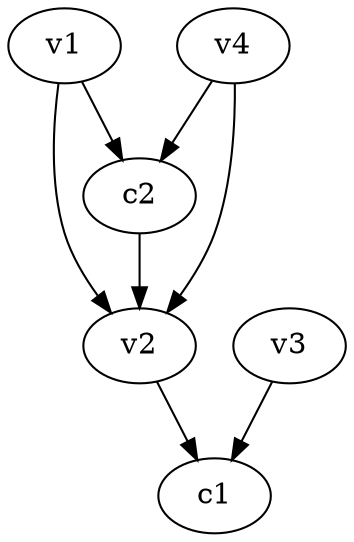 strict digraph  {
c1;
c2;
v1;
v2;
v3;
v4;
c2 -> v2  [weight=1];
v1 -> c2  [weight=1];
v1 -> v2  [weight=1];
v2 -> c1  [weight=1];
v3 -> c1  [weight=1];
v4 -> c2  [weight=1];
v4 -> v2  [weight=1];
}
